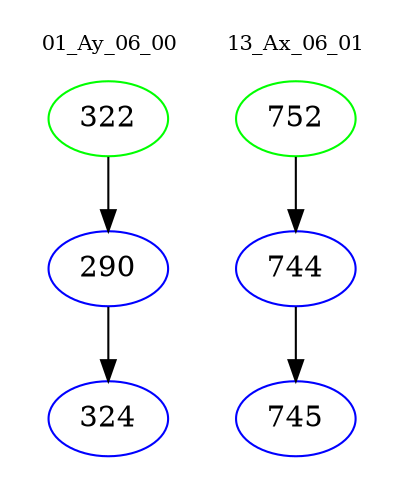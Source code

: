 digraph{
subgraph cluster_0 {
color = white
label = "01_Ay_06_00";
fontsize=10;
T0_322 [label="322", color="green"]
T0_322 -> T0_290 [color="black"]
T0_290 [label="290", color="blue"]
T0_290 -> T0_324 [color="black"]
T0_324 [label="324", color="blue"]
}
subgraph cluster_1 {
color = white
label = "13_Ax_06_01";
fontsize=10;
T1_752 [label="752", color="green"]
T1_752 -> T1_744 [color="black"]
T1_744 [label="744", color="blue"]
T1_744 -> T1_745 [color="black"]
T1_745 [label="745", color="blue"]
}
}
